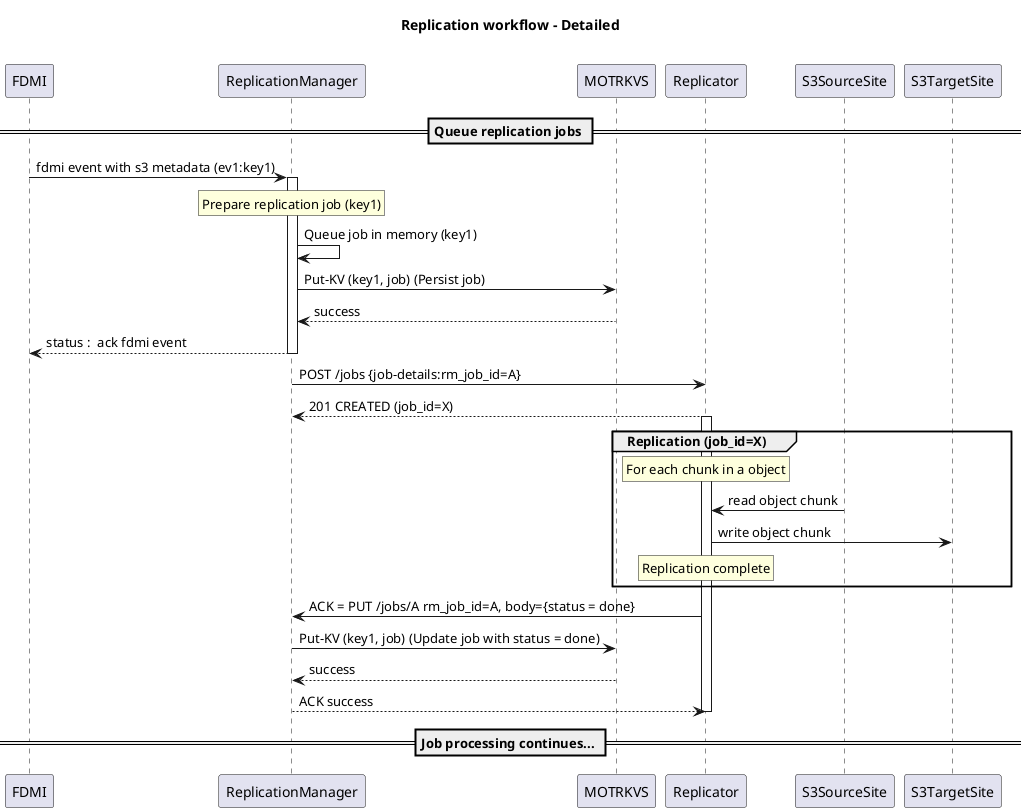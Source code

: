 @startuml

title Replication workflow - Detailed\n

== Queue replication jobs ==

FDMI -> ReplicationManager: fdmi event with s3 metadata (ev1:key1)
activate ReplicationManager
rnote over ReplicationManager: Prepare replication job (key1)
ReplicationManager -> ReplicationManager : Queue job in memory (key1)
ReplicationManager -> MOTRKVS : Put-KV (key1, job) (Persist job)
MOTRKVS --> ReplicationManager : success
return status :  ack fdmi event

ReplicationManager -> Replicator : POST /jobs {job-details:rm_job_id=A}
Replicator --> ReplicationManager : 201 CREATED (job_id=X)

group Replication (job_id=X)
activate Replicator
  rnote over Replicator: For each chunk in a object

  S3SourceSite -> Replicator: read object chunk
  Replicator -> S3TargetSite: write object chunk
  rnote over Replicator: Replication complete
end

Replicator -> ReplicationManager: ACK = PUT /jobs/A rm_job_id=A, body={status = done}

ReplicationManager -> MOTRKVS : Put-KV (key1, job) (Update job with status = done)
MOTRKVS --> ReplicationManager : success

ReplicationManager --> Replicator : ACK success
deactivate Replicator

== Job processing continues... ==

@enduml
